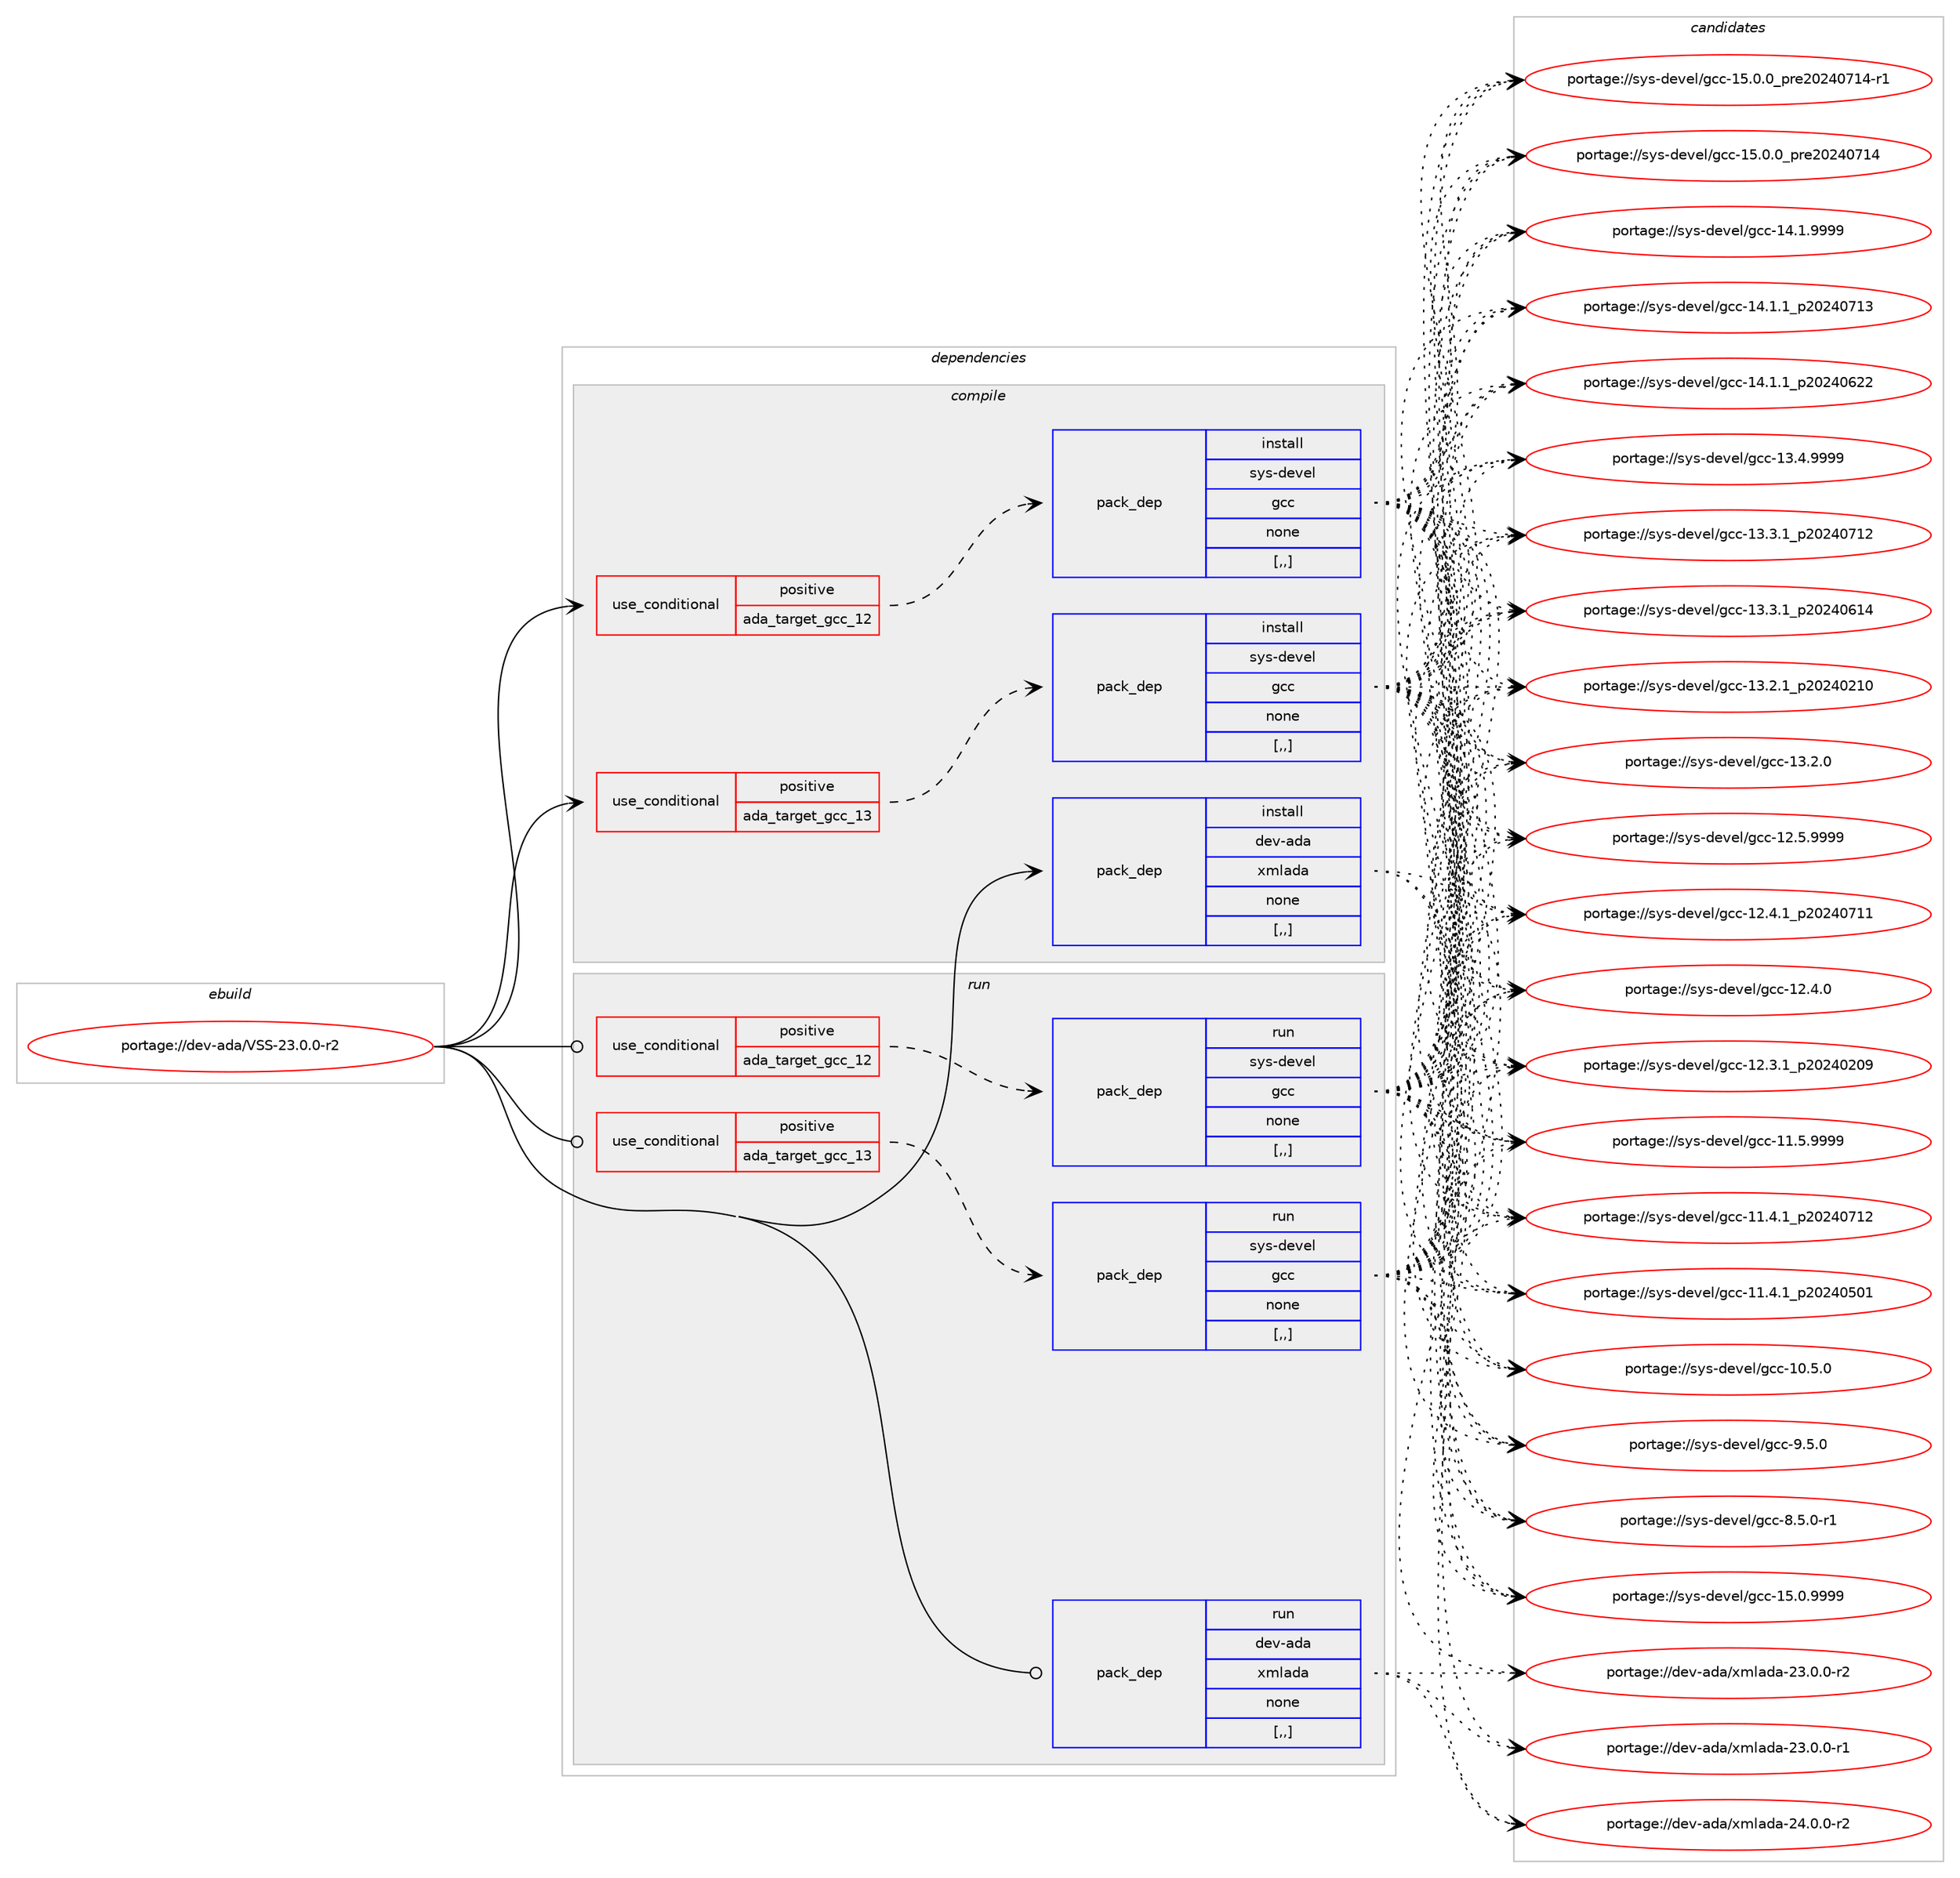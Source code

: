 digraph prolog {

# *************
# Graph options
# *************

newrank=true;
concentrate=true;
compound=true;
graph [rankdir=LR,fontname=Helvetica,fontsize=10,ranksep=1.5];#, ranksep=2.5, nodesep=0.2];
edge  [arrowhead=vee];
node  [fontname=Helvetica,fontsize=10];

# **********
# The ebuild
# **********

subgraph cluster_leftcol {
color=gray;
label=<<i>ebuild</i>>;
id [label="portage://dev-ada/VSS-23.0.0-r2", color=red, width=4, href="../dev-ada/VSS-23.0.0-r2.svg"];
}

# ****************
# The dependencies
# ****************

subgraph cluster_midcol {
color=gray;
label=<<i>dependencies</i>>;
subgraph cluster_compile {
fillcolor="#eeeeee";
style=filled;
label=<<i>compile</i>>;
subgraph cond16507 {
dependency63544 [label=<<TABLE BORDER="0" CELLBORDER="1" CELLSPACING="0" CELLPADDING="4"><TR><TD ROWSPAN="3" CELLPADDING="10">use_conditional</TD></TR><TR><TD>positive</TD></TR><TR><TD>ada_target_gcc_12</TD></TR></TABLE>>, shape=none, color=red];
subgraph pack46117 {
dependency63545 [label=<<TABLE BORDER="0" CELLBORDER="1" CELLSPACING="0" CELLPADDING="4" WIDTH="220"><TR><TD ROWSPAN="6" CELLPADDING="30">pack_dep</TD></TR><TR><TD WIDTH="110">install</TD></TR><TR><TD>sys-devel</TD></TR><TR><TD>gcc</TD></TR><TR><TD>none</TD></TR><TR><TD>[,,]</TD></TR></TABLE>>, shape=none, color=blue];
}
dependency63544:e -> dependency63545:w [weight=20,style="dashed",arrowhead="vee"];
}
id:e -> dependency63544:w [weight=20,style="solid",arrowhead="vee"];
subgraph cond16508 {
dependency63546 [label=<<TABLE BORDER="0" CELLBORDER="1" CELLSPACING="0" CELLPADDING="4"><TR><TD ROWSPAN="3" CELLPADDING="10">use_conditional</TD></TR><TR><TD>positive</TD></TR><TR><TD>ada_target_gcc_13</TD></TR></TABLE>>, shape=none, color=red];
subgraph pack46118 {
dependency63547 [label=<<TABLE BORDER="0" CELLBORDER="1" CELLSPACING="0" CELLPADDING="4" WIDTH="220"><TR><TD ROWSPAN="6" CELLPADDING="30">pack_dep</TD></TR><TR><TD WIDTH="110">install</TD></TR><TR><TD>sys-devel</TD></TR><TR><TD>gcc</TD></TR><TR><TD>none</TD></TR><TR><TD>[,,]</TD></TR></TABLE>>, shape=none, color=blue];
}
dependency63546:e -> dependency63547:w [weight=20,style="dashed",arrowhead="vee"];
}
id:e -> dependency63546:w [weight=20,style="solid",arrowhead="vee"];
subgraph pack46119 {
dependency63548 [label=<<TABLE BORDER="0" CELLBORDER="1" CELLSPACING="0" CELLPADDING="4" WIDTH="220"><TR><TD ROWSPAN="6" CELLPADDING="30">pack_dep</TD></TR><TR><TD WIDTH="110">install</TD></TR><TR><TD>dev-ada</TD></TR><TR><TD>xmlada</TD></TR><TR><TD>none</TD></TR><TR><TD>[,,]</TD></TR></TABLE>>, shape=none, color=blue];
}
id:e -> dependency63548:w [weight=20,style="solid",arrowhead="vee"];
}
subgraph cluster_compileandrun {
fillcolor="#eeeeee";
style=filled;
label=<<i>compile and run</i>>;
}
subgraph cluster_run {
fillcolor="#eeeeee";
style=filled;
label=<<i>run</i>>;
subgraph cond16509 {
dependency63549 [label=<<TABLE BORDER="0" CELLBORDER="1" CELLSPACING="0" CELLPADDING="4"><TR><TD ROWSPAN="3" CELLPADDING="10">use_conditional</TD></TR><TR><TD>positive</TD></TR><TR><TD>ada_target_gcc_12</TD></TR></TABLE>>, shape=none, color=red];
subgraph pack46120 {
dependency63550 [label=<<TABLE BORDER="0" CELLBORDER="1" CELLSPACING="0" CELLPADDING="4" WIDTH="220"><TR><TD ROWSPAN="6" CELLPADDING="30">pack_dep</TD></TR><TR><TD WIDTH="110">run</TD></TR><TR><TD>sys-devel</TD></TR><TR><TD>gcc</TD></TR><TR><TD>none</TD></TR><TR><TD>[,,]</TD></TR></TABLE>>, shape=none, color=blue];
}
dependency63549:e -> dependency63550:w [weight=20,style="dashed",arrowhead="vee"];
}
id:e -> dependency63549:w [weight=20,style="solid",arrowhead="odot"];
subgraph cond16510 {
dependency63551 [label=<<TABLE BORDER="0" CELLBORDER="1" CELLSPACING="0" CELLPADDING="4"><TR><TD ROWSPAN="3" CELLPADDING="10">use_conditional</TD></TR><TR><TD>positive</TD></TR><TR><TD>ada_target_gcc_13</TD></TR></TABLE>>, shape=none, color=red];
subgraph pack46121 {
dependency63552 [label=<<TABLE BORDER="0" CELLBORDER="1" CELLSPACING="0" CELLPADDING="4" WIDTH="220"><TR><TD ROWSPAN="6" CELLPADDING="30">pack_dep</TD></TR><TR><TD WIDTH="110">run</TD></TR><TR><TD>sys-devel</TD></TR><TR><TD>gcc</TD></TR><TR><TD>none</TD></TR><TR><TD>[,,]</TD></TR></TABLE>>, shape=none, color=blue];
}
dependency63551:e -> dependency63552:w [weight=20,style="dashed",arrowhead="vee"];
}
id:e -> dependency63551:w [weight=20,style="solid",arrowhead="odot"];
subgraph pack46122 {
dependency63553 [label=<<TABLE BORDER="0" CELLBORDER="1" CELLSPACING="0" CELLPADDING="4" WIDTH="220"><TR><TD ROWSPAN="6" CELLPADDING="30">pack_dep</TD></TR><TR><TD WIDTH="110">run</TD></TR><TR><TD>dev-ada</TD></TR><TR><TD>xmlada</TD></TR><TR><TD>none</TD></TR><TR><TD>[,,]</TD></TR></TABLE>>, shape=none, color=blue];
}
id:e -> dependency63553:w [weight=20,style="solid",arrowhead="odot"];
}
}

# **************
# The candidates
# **************

subgraph cluster_choices {
rank=same;
color=gray;
label=<<i>candidates</i>>;

subgraph choice46117 {
color=black;
nodesep=1;
choice1151211154510010111810110847103999945495346484657575757 [label="portage://sys-devel/gcc-15.0.9999", color=red, width=4,href="../sys-devel/gcc-15.0.9999.svg"];
choice11512111545100101118101108471039999454953464846489511211410150485052485549524511449 [label="portage://sys-devel/gcc-15.0.0_pre20240714-r1", color=red, width=4,href="../sys-devel/gcc-15.0.0_pre20240714-r1.svg"];
choice1151211154510010111810110847103999945495346484648951121141015048505248554952 [label="portage://sys-devel/gcc-15.0.0_pre20240714", color=red, width=4,href="../sys-devel/gcc-15.0.0_pre20240714.svg"];
choice1151211154510010111810110847103999945495246494657575757 [label="portage://sys-devel/gcc-14.1.9999", color=red, width=4,href="../sys-devel/gcc-14.1.9999.svg"];
choice1151211154510010111810110847103999945495246494649951125048505248554951 [label="portage://sys-devel/gcc-14.1.1_p20240713", color=red, width=4,href="../sys-devel/gcc-14.1.1_p20240713.svg"];
choice1151211154510010111810110847103999945495246494649951125048505248545050 [label="portage://sys-devel/gcc-14.1.1_p20240622", color=red, width=4,href="../sys-devel/gcc-14.1.1_p20240622.svg"];
choice1151211154510010111810110847103999945495146524657575757 [label="portage://sys-devel/gcc-13.4.9999", color=red, width=4,href="../sys-devel/gcc-13.4.9999.svg"];
choice1151211154510010111810110847103999945495146514649951125048505248554950 [label="portage://sys-devel/gcc-13.3.1_p20240712", color=red, width=4,href="../sys-devel/gcc-13.3.1_p20240712.svg"];
choice1151211154510010111810110847103999945495146514649951125048505248544952 [label="portage://sys-devel/gcc-13.3.1_p20240614", color=red, width=4,href="../sys-devel/gcc-13.3.1_p20240614.svg"];
choice1151211154510010111810110847103999945495146504649951125048505248504948 [label="portage://sys-devel/gcc-13.2.1_p20240210", color=red, width=4,href="../sys-devel/gcc-13.2.1_p20240210.svg"];
choice1151211154510010111810110847103999945495146504648 [label="portage://sys-devel/gcc-13.2.0", color=red, width=4,href="../sys-devel/gcc-13.2.0.svg"];
choice1151211154510010111810110847103999945495046534657575757 [label="portage://sys-devel/gcc-12.5.9999", color=red, width=4,href="../sys-devel/gcc-12.5.9999.svg"];
choice1151211154510010111810110847103999945495046524649951125048505248554949 [label="portage://sys-devel/gcc-12.4.1_p20240711", color=red, width=4,href="../sys-devel/gcc-12.4.1_p20240711.svg"];
choice1151211154510010111810110847103999945495046524648 [label="portage://sys-devel/gcc-12.4.0", color=red, width=4,href="../sys-devel/gcc-12.4.0.svg"];
choice1151211154510010111810110847103999945495046514649951125048505248504857 [label="portage://sys-devel/gcc-12.3.1_p20240209", color=red, width=4,href="../sys-devel/gcc-12.3.1_p20240209.svg"];
choice1151211154510010111810110847103999945494946534657575757 [label="portage://sys-devel/gcc-11.5.9999", color=red, width=4,href="../sys-devel/gcc-11.5.9999.svg"];
choice1151211154510010111810110847103999945494946524649951125048505248554950 [label="portage://sys-devel/gcc-11.4.1_p20240712", color=red, width=4,href="../sys-devel/gcc-11.4.1_p20240712.svg"];
choice1151211154510010111810110847103999945494946524649951125048505248534849 [label="portage://sys-devel/gcc-11.4.1_p20240501", color=red, width=4,href="../sys-devel/gcc-11.4.1_p20240501.svg"];
choice1151211154510010111810110847103999945494846534648 [label="portage://sys-devel/gcc-10.5.0", color=red, width=4,href="../sys-devel/gcc-10.5.0.svg"];
choice11512111545100101118101108471039999455746534648 [label="portage://sys-devel/gcc-9.5.0", color=red, width=4,href="../sys-devel/gcc-9.5.0.svg"];
choice115121115451001011181011084710399994556465346484511449 [label="portage://sys-devel/gcc-8.5.0-r1", color=red, width=4,href="../sys-devel/gcc-8.5.0-r1.svg"];
dependency63545:e -> choice1151211154510010111810110847103999945495346484657575757:w [style=dotted,weight="100"];
dependency63545:e -> choice11512111545100101118101108471039999454953464846489511211410150485052485549524511449:w [style=dotted,weight="100"];
dependency63545:e -> choice1151211154510010111810110847103999945495346484648951121141015048505248554952:w [style=dotted,weight="100"];
dependency63545:e -> choice1151211154510010111810110847103999945495246494657575757:w [style=dotted,weight="100"];
dependency63545:e -> choice1151211154510010111810110847103999945495246494649951125048505248554951:w [style=dotted,weight="100"];
dependency63545:e -> choice1151211154510010111810110847103999945495246494649951125048505248545050:w [style=dotted,weight="100"];
dependency63545:e -> choice1151211154510010111810110847103999945495146524657575757:w [style=dotted,weight="100"];
dependency63545:e -> choice1151211154510010111810110847103999945495146514649951125048505248554950:w [style=dotted,weight="100"];
dependency63545:e -> choice1151211154510010111810110847103999945495146514649951125048505248544952:w [style=dotted,weight="100"];
dependency63545:e -> choice1151211154510010111810110847103999945495146504649951125048505248504948:w [style=dotted,weight="100"];
dependency63545:e -> choice1151211154510010111810110847103999945495146504648:w [style=dotted,weight="100"];
dependency63545:e -> choice1151211154510010111810110847103999945495046534657575757:w [style=dotted,weight="100"];
dependency63545:e -> choice1151211154510010111810110847103999945495046524649951125048505248554949:w [style=dotted,weight="100"];
dependency63545:e -> choice1151211154510010111810110847103999945495046524648:w [style=dotted,weight="100"];
dependency63545:e -> choice1151211154510010111810110847103999945495046514649951125048505248504857:w [style=dotted,weight="100"];
dependency63545:e -> choice1151211154510010111810110847103999945494946534657575757:w [style=dotted,weight="100"];
dependency63545:e -> choice1151211154510010111810110847103999945494946524649951125048505248554950:w [style=dotted,weight="100"];
dependency63545:e -> choice1151211154510010111810110847103999945494946524649951125048505248534849:w [style=dotted,weight="100"];
dependency63545:e -> choice1151211154510010111810110847103999945494846534648:w [style=dotted,weight="100"];
dependency63545:e -> choice11512111545100101118101108471039999455746534648:w [style=dotted,weight="100"];
dependency63545:e -> choice115121115451001011181011084710399994556465346484511449:w [style=dotted,weight="100"];
}
subgraph choice46118 {
color=black;
nodesep=1;
choice1151211154510010111810110847103999945495346484657575757 [label="portage://sys-devel/gcc-15.0.9999", color=red, width=4,href="../sys-devel/gcc-15.0.9999.svg"];
choice11512111545100101118101108471039999454953464846489511211410150485052485549524511449 [label="portage://sys-devel/gcc-15.0.0_pre20240714-r1", color=red, width=4,href="../sys-devel/gcc-15.0.0_pre20240714-r1.svg"];
choice1151211154510010111810110847103999945495346484648951121141015048505248554952 [label="portage://sys-devel/gcc-15.0.0_pre20240714", color=red, width=4,href="../sys-devel/gcc-15.0.0_pre20240714.svg"];
choice1151211154510010111810110847103999945495246494657575757 [label="portage://sys-devel/gcc-14.1.9999", color=red, width=4,href="../sys-devel/gcc-14.1.9999.svg"];
choice1151211154510010111810110847103999945495246494649951125048505248554951 [label="portage://sys-devel/gcc-14.1.1_p20240713", color=red, width=4,href="../sys-devel/gcc-14.1.1_p20240713.svg"];
choice1151211154510010111810110847103999945495246494649951125048505248545050 [label="portage://sys-devel/gcc-14.1.1_p20240622", color=red, width=4,href="../sys-devel/gcc-14.1.1_p20240622.svg"];
choice1151211154510010111810110847103999945495146524657575757 [label="portage://sys-devel/gcc-13.4.9999", color=red, width=4,href="../sys-devel/gcc-13.4.9999.svg"];
choice1151211154510010111810110847103999945495146514649951125048505248554950 [label="portage://sys-devel/gcc-13.3.1_p20240712", color=red, width=4,href="../sys-devel/gcc-13.3.1_p20240712.svg"];
choice1151211154510010111810110847103999945495146514649951125048505248544952 [label="portage://sys-devel/gcc-13.3.1_p20240614", color=red, width=4,href="../sys-devel/gcc-13.3.1_p20240614.svg"];
choice1151211154510010111810110847103999945495146504649951125048505248504948 [label="portage://sys-devel/gcc-13.2.1_p20240210", color=red, width=4,href="../sys-devel/gcc-13.2.1_p20240210.svg"];
choice1151211154510010111810110847103999945495146504648 [label="portage://sys-devel/gcc-13.2.0", color=red, width=4,href="../sys-devel/gcc-13.2.0.svg"];
choice1151211154510010111810110847103999945495046534657575757 [label="portage://sys-devel/gcc-12.5.9999", color=red, width=4,href="../sys-devel/gcc-12.5.9999.svg"];
choice1151211154510010111810110847103999945495046524649951125048505248554949 [label="portage://sys-devel/gcc-12.4.1_p20240711", color=red, width=4,href="../sys-devel/gcc-12.4.1_p20240711.svg"];
choice1151211154510010111810110847103999945495046524648 [label="portage://sys-devel/gcc-12.4.0", color=red, width=4,href="../sys-devel/gcc-12.4.0.svg"];
choice1151211154510010111810110847103999945495046514649951125048505248504857 [label="portage://sys-devel/gcc-12.3.1_p20240209", color=red, width=4,href="../sys-devel/gcc-12.3.1_p20240209.svg"];
choice1151211154510010111810110847103999945494946534657575757 [label="portage://sys-devel/gcc-11.5.9999", color=red, width=4,href="../sys-devel/gcc-11.5.9999.svg"];
choice1151211154510010111810110847103999945494946524649951125048505248554950 [label="portage://sys-devel/gcc-11.4.1_p20240712", color=red, width=4,href="../sys-devel/gcc-11.4.1_p20240712.svg"];
choice1151211154510010111810110847103999945494946524649951125048505248534849 [label="portage://sys-devel/gcc-11.4.1_p20240501", color=red, width=4,href="../sys-devel/gcc-11.4.1_p20240501.svg"];
choice1151211154510010111810110847103999945494846534648 [label="portage://sys-devel/gcc-10.5.0", color=red, width=4,href="../sys-devel/gcc-10.5.0.svg"];
choice11512111545100101118101108471039999455746534648 [label="portage://sys-devel/gcc-9.5.0", color=red, width=4,href="../sys-devel/gcc-9.5.0.svg"];
choice115121115451001011181011084710399994556465346484511449 [label="portage://sys-devel/gcc-8.5.0-r1", color=red, width=4,href="../sys-devel/gcc-8.5.0-r1.svg"];
dependency63547:e -> choice1151211154510010111810110847103999945495346484657575757:w [style=dotted,weight="100"];
dependency63547:e -> choice11512111545100101118101108471039999454953464846489511211410150485052485549524511449:w [style=dotted,weight="100"];
dependency63547:e -> choice1151211154510010111810110847103999945495346484648951121141015048505248554952:w [style=dotted,weight="100"];
dependency63547:e -> choice1151211154510010111810110847103999945495246494657575757:w [style=dotted,weight="100"];
dependency63547:e -> choice1151211154510010111810110847103999945495246494649951125048505248554951:w [style=dotted,weight="100"];
dependency63547:e -> choice1151211154510010111810110847103999945495246494649951125048505248545050:w [style=dotted,weight="100"];
dependency63547:e -> choice1151211154510010111810110847103999945495146524657575757:w [style=dotted,weight="100"];
dependency63547:e -> choice1151211154510010111810110847103999945495146514649951125048505248554950:w [style=dotted,weight="100"];
dependency63547:e -> choice1151211154510010111810110847103999945495146514649951125048505248544952:w [style=dotted,weight="100"];
dependency63547:e -> choice1151211154510010111810110847103999945495146504649951125048505248504948:w [style=dotted,weight="100"];
dependency63547:e -> choice1151211154510010111810110847103999945495146504648:w [style=dotted,weight="100"];
dependency63547:e -> choice1151211154510010111810110847103999945495046534657575757:w [style=dotted,weight="100"];
dependency63547:e -> choice1151211154510010111810110847103999945495046524649951125048505248554949:w [style=dotted,weight="100"];
dependency63547:e -> choice1151211154510010111810110847103999945495046524648:w [style=dotted,weight="100"];
dependency63547:e -> choice1151211154510010111810110847103999945495046514649951125048505248504857:w [style=dotted,weight="100"];
dependency63547:e -> choice1151211154510010111810110847103999945494946534657575757:w [style=dotted,weight="100"];
dependency63547:e -> choice1151211154510010111810110847103999945494946524649951125048505248554950:w [style=dotted,weight="100"];
dependency63547:e -> choice1151211154510010111810110847103999945494946524649951125048505248534849:w [style=dotted,weight="100"];
dependency63547:e -> choice1151211154510010111810110847103999945494846534648:w [style=dotted,weight="100"];
dependency63547:e -> choice11512111545100101118101108471039999455746534648:w [style=dotted,weight="100"];
dependency63547:e -> choice115121115451001011181011084710399994556465346484511449:w [style=dotted,weight="100"];
}
subgraph choice46119 {
color=black;
nodesep=1;
choice100101118459710097471201091089710097455052464846484511450 [label="portage://dev-ada/xmlada-24.0.0-r2", color=red, width=4,href="../dev-ada/xmlada-24.0.0-r2.svg"];
choice100101118459710097471201091089710097455051464846484511450 [label="portage://dev-ada/xmlada-23.0.0-r2", color=red, width=4,href="../dev-ada/xmlada-23.0.0-r2.svg"];
choice100101118459710097471201091089710097455051464846484511449 [label="portage://dev-ada/xmlada-23.0.0-r1", color=red, width=4,href="../dev-ada/xmlada-23.0.0-r1.svg"];
dependency63548:e -> choice100101118459710097471201091089710097455052464846484511450:w [style=dotted,weight="100"];
dependency63548:e -> choice100101118459710097471201091089710097455051464846484511450:w [style=dotted,weight="100"];
dependency63548:e -> choice100101118459710097471201091089710097455051464846484511449:w [style=dotted,weight="100"];
}
subgraph choice46120 {
color=black;
nodesep=1;
choice1151211154510010111810110847103999945495346484657575757 [label="portage://sys-devel/gcc-15.0.9999", color=red, width=4,href="../sys-devel/gcc-15.0.9999.svg"];
choice11512111545100101118101108471039999454953464846489511211410150485052485549524511449 [label="portage://sys-devel/gcc-15.0.0_pre20240714-r1", color=red, width=4,href="../sys-devel/gcc-15.0.0_pre20240714-r1.svg"];
choice1151211154510010111810110847103999945495346484648951121141015048505248554952 [label="portage://sys-devel/gcc-15.0.0_pre20240714", color=red, width=4,href="../sys-devel/gcc-15.0.0_pre20240714.svg"];
choice1151211154510010111810110847103999945495246494657575757 [label="portage://sys-devel/gcc-14.1.9999", color=red, width=4,href="../sys-devel/gcc-14.1.9999.svg"];
choice1151211154510010111810110847103999945495246494649951125048505248554951 [label="portage://sys-devel/gcc-14.1.1_p20240713", color=red, width=4,href="../sys-devel/gcc-14.1.1_p20240713.svg"];
choice1151211154510010111810110847103999945495246494649951125048505248545050 [label="portage://sys-devel/gcc-14.1.1_p20240622", color=red, width=4,href="../sys-devel/gcc-14.1.1_p20240622.svg"];
choice1151211154510010111810110847103999945495146524657575757 [label="portage://sys-devel/gcc-13.4.9999", color=red, width=4,href="../sys-devel/gcc-13.4.9999.svg"];
choice1151211154510010111810110847103999945495146514649951125048505248554950 [label="portage://sys-devel/gcc-13.3.1_p20240712", color=red, width=4,href="../sys-devel/gcc-13.3.1_p20240712.svg"];
choice1151211154510010111810110847103999945495146514649951125048505248544952 [label="portage://sys-devel/gcc-13.3.1_p20240614", color=red, width=4,href="../sys-devel/gcc-13.3.1_p20240614.svg"];
choice1151211154510010111810110847103999945495146504649951125048505248504948 [label="portage://sys-devel/gcc-13.2.1_p20240210", color=red, width=4,href="../sys-devel/gcc-13.2.1_p20240210.svg"];
choice1151211154510010111810110847103999945495146504648 [label="portage://sys-devel/gcc-13.2.0", color=red, width=4,href="../sys-devel/gcc-13.2.0.svg"];
choice1151211154510010111810110847103999945495046534657575757 [label="portage://sys-devel/gcc-12.5.9999", color=red, width=4,href="../sys-devel/gcc-12.5.9999.svg"];
choice1151211154510010111810110847103999945495046524649951125048505248554949 [label="portage://sys-devel/gcc-12.4.1_p20240711", color=red, width=4,href="../sys-devel/gcc-12.4.1_p20240711.svg"];
choice1151211154510010111810110847103999945495046524648 [label="portage://sys-devel/gcc-12.4.0", color=red, width=4,href="../sys-devel/gcc-12.4.0.svg"];
choice1151211154510010111810110847103999945495046514649951125048505248504857 [label="portage://sys-devel/gcc-12.3.1_p20240209", color=red, width=4,href="../sys-devel/gcc-12.3.1_p20240209.svg"];
choice1151211154510010111810110847103999945494946534657575757 [label="portage://sys-devel/gcc-11.5.9999", color=red, width=4,href="../sys-devel/gcc-11.5.9999.svg"];
choice1151211154510010111810110847103999945494946524649951125048505248554950 [label="portage://sys-devel/gcc-11.4.1_p20240712", color=red, width=4,href="../sys-devel/gcc-11.4.1_p20240712.svg"];
choice1151211154510010111810110847103999945494946524649951125048505248534849 [label="portage://sys-devel/gcc-11.4.1_p20240501", color=red, width=4,href="../sys-devel/gcc-11.4.1_p20240501.svg"];
choice1151211154510010111810110847103999945494846534648 [label="portage://sys-devel/gcc-10.5.0", color=red, width=4,href="../sys-devel/gcc-10.5.0.svg"];
choice11512111545100101118101108471039999455746534648 [label="portage://sys-devel/gcc-9.5.0", color=red, width=4,href="../sys-devel/gcc-9.5.0.svg"];
choice115121115451001011181011084710399994556465346484511449 [label="portage://sys-devel/gcc-8.5.0-r1", color=red, width=4,href="../sys-devel/gcc-8.5.0-r1.svg"];
dependency63550:e -> choice1151211154510010111810110847103999945495346484657575757:w [style=dotted,weight="100"];
dependency63550:e -> choice11512111545100101118101108471039999454953464846489511211410150485052485549524511449:w [style=dotted,weight="100"];
dependency63550:e -> choice1151211154510010111810110847103999945495346484648951121141015048505248554952:w [style=dotted,weight="100"];
dependency63550:e -> choice1151211154510010111810110847103999945495246494657575757:w [style=dotted,weight="100"];
dependency63550:e -> choice1151211154510010111810110847103999945495246494649951125048505248554951:w [style=dotted,weight="100"];
dependency63550:e -> choice1151211154510010111810110847103999945495246494649951125048505248545050:w [style=dotted,weight="100"];
dependency63550:e -> choice1151211154510010111810110847103999945495146524657575757:w [style=dotted,weight="100"];
dependency63550:e -> choice1151211154510010111810110847103999945495146514649951125048505248554950:w [style=dotted,weight="100"];
dependency63550:e -> choice1151211154510010111810110847103999945495146514649951125048505248544952:w [style=dotted,weight="100"];
dependency63550:e -> choice1151211154510010111810110847103999945495146504649951125048505248504948:w [style=dotted,weight="100"];
dependency63550:e -> choice1151211154510010111810110847103999945495146504648:w [style=dotted,weight="100"];
dependency63550:e -> choice1151211154510010111810110847103999945495046534657575757:w [style=dotted,weight="100"];
dependency63550:e -> choice1151211154510010111810110847103999945495046524649951125048505248554949:w [style=dotted,weight="100"];
dependency63550:e -> choice1151211154510010111810110847103999945495046524648:w [style=dotted,weight="100"];
dependency63550:e -> choice1151211154510010111810110847103999945495046514649951125048505248504857:w [style=dotted,weight="100"];
dependency63550:e -> choice1151211154510010111810110847103999945494946534657575757:w [style=dotted,weight="100"];
dependency63550:e -> choice1151211154510010111810110847103999945494946524649951125048505248554950:w [style=dotted,weight="100"];
dependency63550:e -> choice1151211154510010111810110847103999945494946524649951125048505248534849:w [style=dotted,weight="100"];
dependency63550:e -> choice1151211154510010111810110847103999945494846534648:w [style=dotted,weight="100"];
dependency63550:e -> choice11512111545100101118101108471039999455746534648:w [style=dotted,weight="100"];
dependency63550:e -> choice115121115451001011181011084710399994556465346484511449:w [style=dotted,weight="100"];
}
subgraph choice46121 {
color=black;
nodesep=1;
choice1151211154510010111810110847103999945495346484657575757 [label="portage://sys-devel/gcc-15.0.9999", color=red, width=4,href="../sys-devel/gcc-15.0.9999.svg"];
choice11512111545100101118101108471039999454953464846489511211410150485052485549524511449 [label="portage://sys-devel/gcc-15.0.0_pre20240714-r1", color=red, width=4,href="../sys-devel/gcc-15.0.0_pre20240714-r1.svg"];
choice1151211154510010111810110847103999945495346484648951121141015048505248554952 [label="portage://sys-devel/gcc-15.0.0_pre20240714", color=red, width=4,href="../sys-devel/gcc-15.0.0_pre20240714.svg"];
choice1151211154510010111810110847103999945495246494657575757 [label="portage://sys-devel/gcc-14.1.9999", color=red, width=4,href="../sys-devel/gcc-14.1.9999.svg"];
choice1151211154510010111810110847103999945495246494649951125048505248554951 [label="portage://sys-devel/gcc-14.1.1_p20240713", color=red, width=4,href="../sys-devel/gcc-14.1.1_p20240713.svg"];
choice1151211154510010111810110847103999945495246494649951125048505248545050 [label="portage://sys-devel/gcc-14.1.1_p20240622", color=red, width=4,href="../sys-devel/gcc-14.1.1_p20240622.svg"];
choice1151211154510010111810110847103999945495146524657575757 [label="portage://sys-devel/gcc-13.4.9999", color=red, width=4,href="../sys-devel/gcc-13.4.9999.svg"];
choice1151211154510010111810110847103999945495146514649951125048505248554950 [label="portage://sys-devel/gcc-13.3.1_p20240712", color=red, width=4,href="../sys-devel/gcc-13.3.1_p20240712.svg"];
choice1151211154510010111810110847103999945495146514649951125048505248544952 [label="portage://sys-devel/gcc-13.3.1_p20240614", color=red, width=4,href="../sys-devel/gcc-13.3.1_p20240614.svg"];
choice1151211154510010111810110847103999945495146504649951125048505248504948 [label="portage://sys-devel/gcc-13.2.1_p20240210", color=red, width=4,href="../sys-devel/gcc-13.2.1_p20240210.svg"];
choice1151211154510010111810110847103999945495146504648 [label="portage://sys-devel/gcc-13.2.0", color=red, width=4,href="../sys-devel/gcc-13.2.0.svg"];
choice1151211154510010111810110847103999945495046534657575757 [label="portage://sys-devel/gcc-12.5.9999", color=red, width=4,href="../sys-devel/gcc-12.5.9999.svg"];
choice1151211154510010111810110847103999945495046524649951125048505248554949 [label="portage://sys-devel/gcc-12.4.1_p20240711", color=red, width=4,href="../sys-devel/gcc-12.4.1_p20240711.svg"];
choice1151211154510010111810110847103999945495046524648 [label="portage://sys-devel/gcc-12.4.0", color=red, width=4,href="../sys-devel/gcc-12.4.0.svg"];
choice1151211154510010111810110847103999945495046514649951125048505248504857 [label="portage://sys-devel/gcc-12.3.1_p20240209", color=red, width=4,href="../sys-devel/gcc-12.3.1_p20240209.svg"];
choice1151211154510010111810110847103999945494946534657575757 [label="portage://sys-devel/gcc-11.5.9999", color=red, width=4,href="../sys-devel/gcc-11.5.9999.svg"];
choice1151211154510010111810110847103999945494946524649951125048505248554950 [label="portage://sys-devel/gcc-11.4.1_p20240712", color=red, width=4,href="../sys-devel/gcc-11.4.1_p20240712.svg"];
choice1151211154510010111810110847103999945494946524649951125048505248534849 [label="portage://sys-devel/gcc-11.4.1_p20240501", color=red, width=4,href="../sys-devel/gcc-11.4.1_p20240501.svg"];
choice1151211154510010111810110847103999945494846534648 [label="portage://sys-devel/gcc-10.5.0", color=red, width=4,href="../sys-devel/gcc-10.5.0.svg"];
choice11512111545100101118101108471039999455746534648 [label="portage://sys-devel/gcc-9.5.0", color=red, width=4,href="../sys-devel/gcc-9.5.0.svg"];
choice115121115451001011181011084710399994556465346484511449 [label="portage://sys-devel/gcc-8.5.0-r1", color=red, width=4,href="../sys-devel/gcc-8.5.0-r1.svg"];
dependency63552:e -> choice1151211154510010111810110847103999945495346484657575757:w [style=dotted,weight="100"];
dependency63552:e -> choice11512111545100101118101108471039999454953464846489511211410150485052485549524511449:w [style=dotted,weight="100"];
dependency63552:e -> choice1151211154510010111810110847103999945495346484648951121141015048505248554952:w [style=dotted,weight="100"];
dependency63552:e -> choice1151211154510010111810110847103999945495246494657575757:w [style=dotted,weight="100"];
dependency63552:e -> choice1151211154510010111810110847103999945495246494649951125048505248554951:w [style=dotted,weight="100"];
dependency63552:e -> choice1151211154510010111810110847103999945495246494649951125048505248545050:w [style=dotted,weight="100"];
dependency63552:e -> choice1151211154510010111810110847103999945495146524657575757:w [style=dotted,weight="100"];
dependency63552:e -> choice1151211154510010111810110847103999945495146514649951125048505248554950:w [style=dotted,weight="100"];
dependency63552:e -> choice1151211154510010111810110847103999945495146514649951125048505248544952:w [style=dotted,weight="100"];
dependency63552:e -> choice1151211154510010111810110847103999945495146504649951125048505248504948:w [style=dotted,weight="100"];
dependency63552:e -> choice1151211154510010111810110847103999945495146504648:w [style=dotted,weight="100"];
dependency63552:e -> choice1151211154510010111810110847103999945495046534657575757:w [style=dotted,weight="100"];
dependency63552:e -> choice1151211154510010111810110847103999945495046524649951125048505248554949:w [style=dotted,weight="100"];
dependency63552:e -> choice1151211154510010111810110847103999945495046524648:w [style=dotted,weight="100"];
dependency63552:e -> choice1151211154510010111810110847103999945495046514649951125048505248504857:w [style=dotted,weight="100"];
dependency63552:e -> choice1151211154510010111810110847103999945494946534657575757:w [style=dotted,weight="100"];
dependency63552:e -> choice1151211154510010111810110847103999945494946524649951125048505248554950:w [style=dotted,weight="100"];
dependency63552:e -> choice1151211154510010111810110847103999945494946524649951125048505248534849:w [style=dotted,weight="100"];
dependency63552:e -> choice1151211154510010111810110847103999945494846534648:w [style=dotted,weight="100"];
dependency63552:e -> choice11512111545100101118101108471039999455746534648:w [style=dotted,weight="100"];
dependency63552:e -> choice115121115451001011181011084710399994556465346484511449:w [style=dotted,weight="100"];
}
subgraph choice46122 {
color=black;
nodesep=1;
choice100101118459710097471201091089710097455052464846484511450 [label="portage://dev-ada/xmlada-24.0.0-r2", color=red, width=4,href="../dev-ada/xmlada-24.0.0-r2.svg"];
choice100101118459710097471201091089710097455051464846484511450 [label="portage://dev-ada/xmlada-23.0.0-r2", color=red, width=4,href="../dev-ada/xmlada-23.0.0-r2.svg"];
choice100101118459710097471201091089710097455051464846484511449 [label="portage://dev-ada/xmlada-23.0.0-r1", color=red, width=4,href="../dev-ada/xmlada-23.0.0-r1.svg"];
dependency63553:e -> choice100101118459710097471201091089710097455052464846484511450:w [style=dotted,weight="100"];
dependency63553:e -> choice100101118459710097471201091089710097455051464846484511450:w [style=dotted,weight="100"];
dependency63553:e -> choice100101118459710097471201091089710097455051464846484511449:w [style=dotted,weight="100"];
}
}

}

